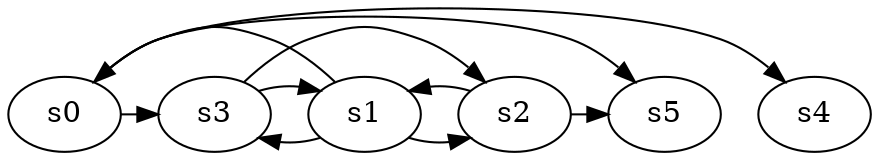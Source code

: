 digraph game_0863_complex_6 {
    s0 [name="s0", player=0, target=1];
    s1 [name="s1", player=1];
    s2 [name="s2", player=0];
    s3 [name="s3", player=1];
    s4 [name="s4", player=0];
    s5 [name="s5", player=1];

    s0 -> s3 [constraint="time % 7 == 4"];
    s0 -> s4 [constraint="time % 2 == 1 && time % 4 == 1"];
    s0 -> s5 [constraint="!(time % 5 == 2)"];
    s1 -> s0 [constraint="time % 3 == 2"];
    s1 -> s2 [constraint="time % 8 == 5"];
    s1 -> s3 [constraint="time % 2 == 1 && time % 4 == 0"];
    s2 -> s1 [constraint="time == 7 || time == 11 || time == 12 || time == 16 || time == 21"];
    s2 -> s5 [constraint="time % 5 == 2"];
    s3 -> s1 [constraint="time % 7 == 6"];
    s3 -> s2 [constraint="time % 3 == 2 || time % 2 == 1"];
}
